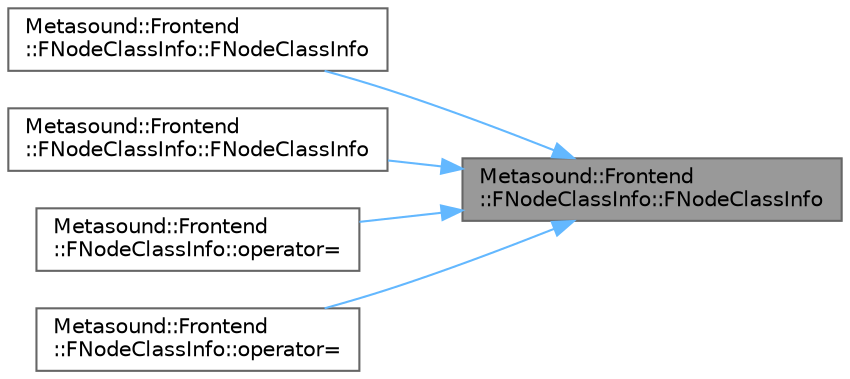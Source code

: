 digraph "Metasound::Frontend::FNodeClassInfo::FNodeClassInfo"
{
 // INTERACTIVE_SVG=YES
 // LATEX_PDF_SIZE
  bgcolor="transparent";
  edge [fontname=Helvetica,fontsize=10,labelfontname=Helvetica,labelfontsize=10];
  node [fontname=Helvetica,fontsize=10,shape=box,height=0.2,width=0.4];
  rankdir="RL";
  Node1 [id="Node000001",label="Metasound::Frontend\l::FNodeClassInfo::FNodeClassInfo",height=0.2,width=0.4,color="gray40", fillcolor="grey60", style="filled", fontcolor="black",tooltip=" "];
  Node1 -> Node2 [id="edge1_Node000001_Node000002",dir="back",color="steelblue1",style="solid",tooltip=" "];
  Node2 [id="Node000002",label="Metasound::Frontend\l::FNodeClassInfo::FNodeClassInfo",height=0.2,width=0.4,color="grey40", fillcolor="white", style="filled",URL="$dd/d97/structMetasound_1_1Frontend_1_1FNodeClassInfo.html#a71811be14b61371d0f9de7f74fe80874",tooltip=" "];
  Node1 -> Node3 [id="edge2_Node000001_Node000003",dir="back",color="steelblue1",style="solid",tooltip=" "];
  Node3 [id="Node000003",label="Metasound::Frontend\l::FNodeClassInfo::FNodeClassInfo",height=0.2,width=0.4,color="grey40", fillcolor="white", style="filled",URL="$dd/d97/structMetasound_1_1Frontend_1_1FNodeClassInfo.html#abb80cd3fb523a30aa02db9835ece6c49",tooltip=" "];
  Node1 -> Node4 [id="edge3_Node000001_Node000004",dir="back",color="steelblue1",style="solid",tooltip=" "];
  Node4 [id="Node000004",label="Metasound::Frontend\l::FNodeClassInfo::operator=",height=0.2,width=0.4,color="grey40", fillcolor="white", style="filled",URL="$dd/d97/structMetasound_1_1Frontend_1_1FNodeClassInfo.html#a1b0e29ba67aa1954d50875401bb85c11",tooltip=" "];
  Node1 -> Node5 [id="edge4_Node000001_Node000005",dir="back",color="steelblue1",style="solid",tooltip=" "];
  Node5 [id="Node000005",label="Metasound::Frontend\l::FNodeClassInfo::operator=",height=0.2,width=0.4,color="grey40", fillcolor="white", style="filled",URL="$dd/d97/structMetasound_1_1Frontend_1_1FNodeClassInfo.html#a80cbf66fe5e6ea498b4edffd96849fa2",tooltip=" "];
}
